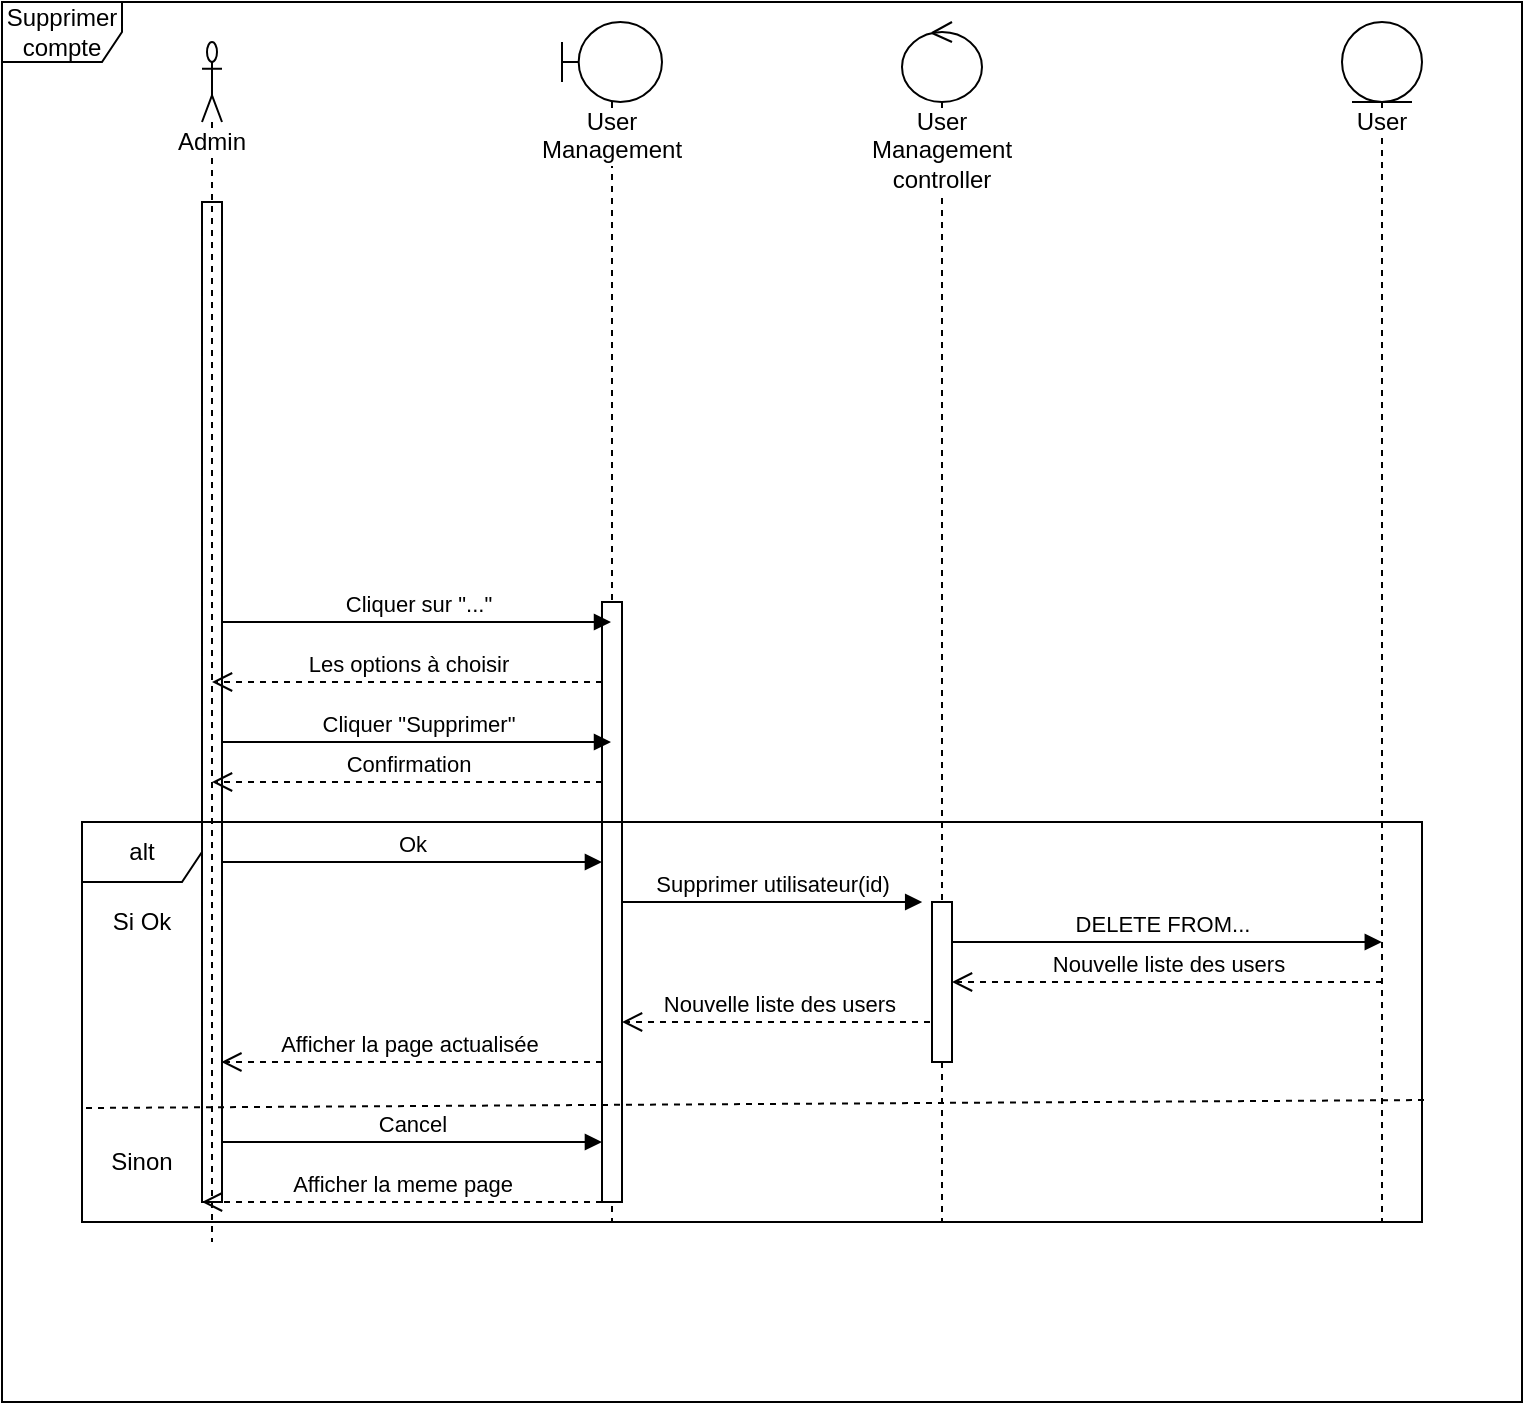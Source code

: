 <mxfile version="10.5.4" type="device"><diagram id="chPoz5LdmpBUyQcO5zTx" name="Page-1"><mxGraphModel dx="840" dy="506" grid="1" gridSize="10" guides="1" tooltips="1" connect="1" arrows="1" fold="1" page="1" pageScale="1" pageWidth="850" pageHeight="1100" math="0" shadow="0"><root><mxCell id="0"/><mxCell id="1" parent="0"/><mxCell id="klqXFzCyciIlwvAwG_C_-19" value="" style="html=1;points=[];perimeter=orthogonalPerimeter;" parent="1" vertex="1"><mxGeometry x="120" y="170" width="10" height="500" as="geometry"/></mxCell><mxCell id="5Ua6yg7CCCrbmQZawosT-2" value="Supprimer&lt;br&gt;compte&lt;br&gt;" style="shape=umlFrame;whiteSpace=wrap;html=1;" parent="1" vertex="1"><mxGeometry x="20" y="70" width="760" height="700" as="geometry"/></mxCell><mxCell id="2UEXE4apJw5BmhpLBmJW-9" value="Admin" style="shape=umlLifeline;participant=umlActor;perimeter=lifelinePerimeter;whiteSpace=wrap;html=1;container=1;collapsible=0;recursiveResize=0;verticalAlign=top;spacingTop=36;labelBackgroundColor=#ffffff;outlineConnect=0;" parent="1" vertex="1"><mxGeometry x="120" y="90" width="10" height="600" as="geometry"/></mxCell><mxCell id="2UEXE4apJw5BmhpLBmJW-10" value="User Management controller" style="shape=umlLifeline;participant=umlControl;perimeter=lifelinePerimeter;whiteSpace=wrap;html=1;container=1;collapsible=0;recursiveResize=0;verticalAlign=top;spacingTop=36;labelBackgroundColor=#ffffff;outlineConnect=0;" parent="1" vertex="1"><mxGeometry x="470" y="80" width="40" height="600" as="geometry"/></mxCell><mxCell id="2UEXE4apJw5BmhpLBmJW-11" value="User" style="shape=umlLifeline;participant=umlEntity;perimeter=lifelinePerimeter;whiteSpace=wrap;html=1;container=1;collapsible=0;recursiveResize=0;verticalAlign=top;spacingTop=36;labelBackgroundColor=#ffffff;outlineConnect=0;" parent="1" vertex="1"><mxGeometry x="690" y="80" width="40" height="600" as="geometry"/></mxCell><mxCell id="2UEXE4apJw5BmhpLBmJW-70" value="User Management" style="shape=umlLifeline;participant=umlBoundary;perimeter=lifelinePerimeter;whiteSpace=wrap;html=1;container=1;collapsible=0;recursiveResize=0;verticalAlign=top;spacingTop=36;labelBackgroundColor=#ffffff;outlineConnect=0;" parent="1" vertex="1"><mxGeometry x="300" y="80" width="50" height="600" as="geometry"/></mxCell><mxCell id="klqXFzCyciIlwvAwG_C_-20" value="" style="html=1;points=[];perimeter=orthogonalPerimeter;" parent="2UEXE4apJw5BmhpLBmJW-70" vertex="1"><mxGeometry x="20" y="290" width="10" height="300" as="geometry"/></mxCell><mxCell id="klqXFzCyciIlwvAwG_C_-3" value="Cliquer sur &quot;...&quot;" style="html=1;verticalAlign=bottom;endArrow=block;" parent="1" target="2UEXE4apJw5BmhpLBmJW-70" edge="1"><mxGeometry width="80" relative="1" as="geometry"><mxPoint x="130" y="380" as="sourcePoint"/><mxPoint x="210" y="380" as="targetPoint"/></mxGeometry></mxCell><mxCell id="klqXFzCyciIlwvAwG_C_-4" value="Les options à choisir" style="html=1;verticalAlign=bottom;endArrow=open;dashed=1;endSize=8;" parent="1" target="2UEXE4apJw5BmhpLBmJW-9" edge="1"><mxGeometry relative="1" as="geometry"><mxPoint x="320" y="410" as="sourcePoint"/><mxPoint x="240" y="410" as="targetPoint"/></mxGeometry></mxCell><mxCell id="klqXFzCyciIlwvAwG_C_-5" value="Cliquer &quot;Supprimer&quot;" style="html=1;verticalAlign=bottom;endArrow=block;" parent="1" target="2UEXE4apJw5BmhpLBmJW-70" edge="1"><mxGeometry width="80" relative="1" as="geometry"><mxPoint x="130" y="440" as="sourcePoint"/><mxPoint x="210" y="440" as="targetPoint"/></mxGeometry></mxCell><mxCell id="klqXFzCyciIlwvAwG_C_-6" value="Confirmation" style="html=1;verticalAlign=bottom;endArrow=open;dashed=1;endSize=8;" parent="1" target="2UEXE4apJw5BmhpLBmJW-9" edge="1"><mxGeometry relative="1" as="geometry"><mxPoint x="320" y="460" as="sourcePoint"/><mxPoint x="240" y="460" as="targetPoint"/></mxGeometry></mxCell><mxCell id="klqXFzCyciIlwvAwG_C_-7" value="alt" style="shape=umlFrame;whiteSpace=wrap;html=1;" parent="1" vertex="1"><mxGeometry x="60" y="480" width="670" height="200" as="geometry"/></mxCell><mxCell id="klqXFzCyciIlwvAwG_C_-8" value="Si Ok" style="text;html=1;strokeColor=none;fillColor=none;align=center;verticalAlign=middle;whiteSpace=wrap;rounded=0;" parent="1" vertex="1"><mxGeometry x="70" y="520" width="40" height="20" as="geometry"/></mxCell><mxCell id="klqXFzCyciIlwvAwG_C_-9" value="Ok" style="html=1;verticalAlign=bottom;endArrow=block;entryX=0.388;entryY=0.1;entryDx=0;entryDy=0;entryPerimeter=0;" parent="1" target="klqXFzCyciIlwvAwG_C_-7" edge="1"><mxGeometry width="80" relative="1" as="geometry"><mxPoint x="130" y="500" as="sourcePoint"/><mxPoint x="210" y="500" as="targetPoint"/></mxGeometry></mxCell><mxCell id="klqXFzCyciIlwvAwG_C_-10" value="Supprimer utilisateur(id)" style="html=1;verticalAlign=bottom;endArrow=block;entryX=0.627;entryY=0.2;entryDx=0;entryDy=0;entryPerimeter=0;" parent="1" target="klqXFzCyciIlwvAwG_C_-7" edge="1"><mxGeometry width="80" relative="1" as="geometry"><mxPoint x="330" y="520" as="sourcePoint"/><mxPoint x="410" y="520" as="targetPoint"/></mxGeometry></mxCell><mxCell id="klqXFzCyciIlwvAwG_C_-11" value="DELETE FROM..." style="html=1;verticalAlign=bottom;endArrow=block;entryX=0.97;entryY=0.3;entryDx=0;entryDy=0;entryPerimeter=0;" parent="1" target="klqXFzCyciIlwvAwG_C_-7" edge="1"><mxGeometry width="80" relative="1" as="geometry"><mxPoint x="490" y="540" as="sourcePoint"/><mxPoint x="570" y="540" as="targetPoint"/></mxGeometry></mxCell><mxCell id="klqXFzCyciIlwvAwG_C_-12" value="Nouvelle liste des users" style="html=1;verticalAlign=bottom;endArrow=open;dashed=1;endSize=8;" parent="1" target="klqXFzCyciIlwvAwG_C_-21" edge="1"><mxGeometry relative="1" as="geometry"><mxPoint x="710" y="560" as="sourcePoint"/><mxPoint x="490" y="560" as="targetPoint"/></mxGeometry></mxCell><mxCell id="klqXFzCyciIlwvAwG_C_-13" value="Nouvelle liste des users&amp;nbsp;" style="html=1;verticalAlign=bottom;endArrow=open;dashed=1;endSize=8;entryX=0.403;entryY=0.5;entryDx=0;entryDy=0;entryPerimeter=0;" parent="1" target="klqXFzCyciIlwvAwG_C_-7" edge="1"><mxGeometry relative="1" as="geometry"><mxPoint x="490" y="580" as="sourcePoint"/><mxPoint x="410" y="580" as="targetPoint"/></mxGeometry></mxCell><mxCell id="klqXFzCyciIlwvAwG_C_-14" value="Afficher la page actualisée&amp;nbsp;" style="html=1;verticalAlign=bottom;endArrow=open;dashed=1;endSize=8;entryX=0.104;entryY=0.6;entryDx=0;entryDy=0;entryPerimeter=0;" parent="1" target="klqXFzCyciIlwvAwG_C_-7" edge="1"><mxGeometry relative="1" as="geometry"><mxPoint x="320" y="600" as="sourcePoint"/><mxPoint x="240" y="600" as="targetPoint"/></mxGeometry></mxCell><mxCell id="klqXFzCyciIlwvAwG_C_-15" value="Sinon" style="text;html=1;strokeColor=none;fillColor=none;align=center;verticalAlign=middle;whiteSpace=wrap;rounded=0;" parent="1" vertex="1"><mxGeometry x="70" y="640" width="40" height="20" as="geometry"/></mxCell><mxCell id="klqXFzCyciIlwvAwG_C_-16" value="Cancel" style="html=1;verticalAlign=bottom;endArrow=block;entryX=0.388;entryY=0.8;entryDx=0;entryDy=0;entryPerimeter=0;" parent="1" target="klqXFzCyciIlwvAwG_C_-7" edge="1"><mxGeometry width="80" relative="1" as="geometry"><mxPoint x="130" y="640" as="sourcePoint"/><mxPoint x="210" y="640" as="targetPoint"/></mxGeometry></mxCell><mxCell id="klqXFzCyciIlwvAwG_C_-17" value="Afficher la meme page" style="html=1;verticalAlign=bottom;endArrow=open;dashed=1;endSize=8;" parent="1" edge="1"><mxGeometry relative="1" as="geometry"><mxPoint x="320" y="670" as="sourcePoint"/><mxPoint x="120" y="670" as="targetPoint"/></mxGeometry></mxCell><mxCell id="klqXFzCyciIlwvAwG_C_-18" value="" style="endArrow=none;dashed=1;html=1;exitX=0.003;exitY=0.715;exitDx=0;exitDy=0;exitPerimeter=0;entryX=1.004;entryY=0.695;entryDx=0;entryDy=0;entryPerimeter=0;" parent="1" source="klqXFzCyciIlwvAwG_C_-7" target="klqXFzCyciIlwvAwG_C_-7" edge="1"><mxGeometry width="50" height="50" relative="1" as="geometry"><mxPoint x="90" y="630" as="sourcePoint"/><mxPoint x="140" y="580" as="targetPoint"/></mxGeometry></mxCell><mxCell id="klqXFzCyciIlwvAwG_C_-21" value="" style="html=1;points=[];perimeter=orthogonalPerimeter;" parent="1" vertex="1"><mxGeometry x="485" y="520" width="10" height="80" as="geometry"/></mxCell></root></mxGraphModel></diagram></mxfile>